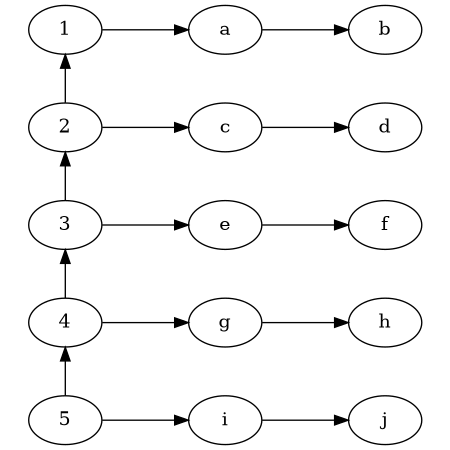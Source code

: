 digraph grid {
    ratio = "fill"; size = 3;

    1 -> 2 -> 3 -> 4 -> 5 [dir = back];

    { rank = same 1 -> a -> b };
    { rank = same 2 -> c -> d };
    { rank = same 3 -> e -> f };
    { rank = same 4 -> g -> h };
    { rank = same 5 -> i -> j };
}